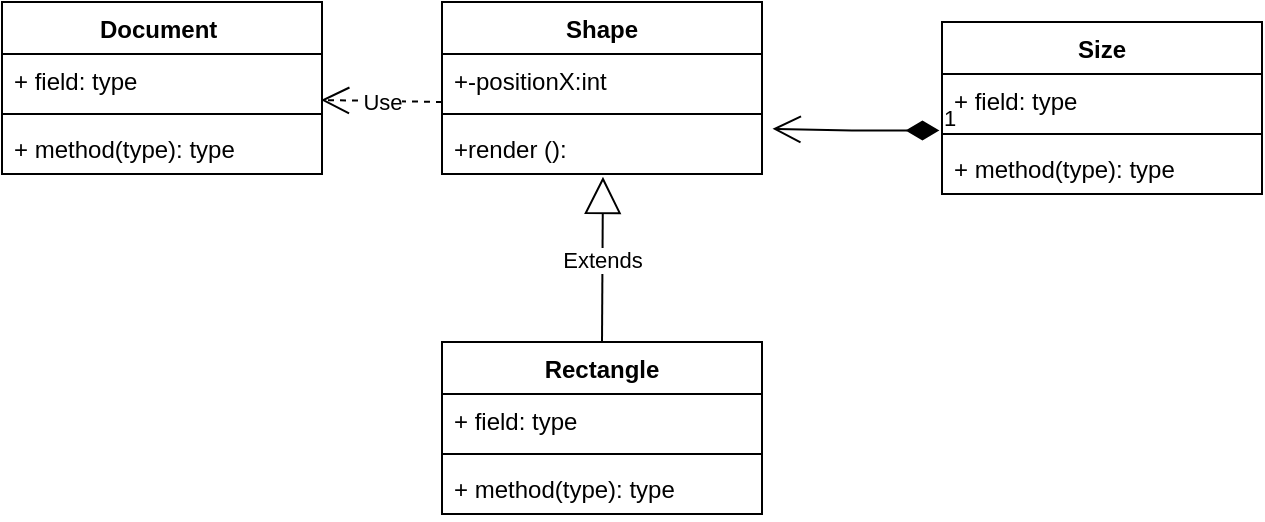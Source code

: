 <mxfile version="17.1.3" type="github">
  <diagram id="2wa3U_db47bwOiESjdyA" name="Page-1">
    <mxGraphModel dx="1038" dy="539" grid="1" gridSize="10" guides="1" tooltips="1" connect="1" arrows="1" fold="1" page="1" pageScale="1" pageWidth="827" pageHeight="1169" math="0" shadow="0">
      <root>
        <mxCell id="0" />
        <mxCell id="1" parent="0" />
        <mxCell id="feIUfgHiRIxfS7xLwCta-7" value="Shape" style="swimlane;fontStyle=1;align=center;verticalAlign=top;childLayout=stackLayout;horizontal=1;startSize=26;horizontalStack=0;resizeParent=1;resizeParentMax=0;resizeLast=0;collapsible=1;marginBottom=0;" vertex="1" parent="1">
          <mxGeometry x="320" y="230" width="160" height="86" as="geometry" />
        </mxCell>
        <mxCell id="feIUfgHiRIxfS7xLwCta-8" value="+-positionX:int " style="text;strokeColor=none;fillColor=none;align=left;verticalAlign=top;spacingLeft=4;spacingRight=4;overflow=hidden;rotatable=0;points=[[0,0.5],[1,0.5]];portConstraint=eastwest;" vertex="1" parent="feIUfgHiRIxfS7xLwCta-7">
          <mxGeometry y="26" width="160" height="26" as="geometry" />
        </mxCell>
        <mxCell id="feIUfgHiRIxfS7xLwCta-9" value="" style="line;strokeWidth=1;fillColor=none;align=left;verticalAlign=middle;spacingTop=-1;spacingLeft=3;spacingRight=3;rotatable=0;labelPosition=right;points=[];portConstraint=eastwest;" vertex="1" parent="feIUfgHiRIxfS7xLwCta-7">
          <mxGeometry y="52" width="160" height="8" as="geometry" />
        </mxCell>
        <mxCell id="feIUfgHiRIxfS7xLwCta-10" value="+render ():" style="text;strokeColor=none;fillColor=none;align=left;verticalAlign=top;spacingLeft=4;spacingRight=4;overflow=hidden;rotatable=0;points=[[0,0.5],[1,0.5]];portConstraint=eastwest;" vertex="1" parent="feIUfgHiRIxfS7xLwCta-7">
          <mxGeometry y="60" width="160" height="26" as="geometry" />
        </mxCell>
        <mxCell id="feIUfgHiRIxfS7xLwCta-14" value="Extends" style="endArrow=block;endSize=16;endFill=0;html=1;rounded=0;entryX=0.503;entryY=1.054;entryDx=0;entryDy=0;entryPerimeter=0;" edge="1" parent="1" target="feIUfgHiRIxfS7xLwCta-10">
          <mxGeometry width="160" relative="1" as="geometry">
            <mxPoint x="400" y="400" as="sourcePoint" />
            <mxPoint x="490" y="280" as="targetPoint" />
          </mxGeometry>
        </mxCell>
        <mxCell id="feIUfgHiRIxfS7xLwCta-15" value="Rectangle" style="swimlane;fontStyle=1;align=center;verticalAlign=top;childLayout=stackLayout;horizontal=1;startSize=26;horizontalStack=0;resizeParent=1;resizeParentMax=0;resizeLast=0;collapsible=1;marginBottom=0;" vertex="1" parent="1">
          <mxGeometry x="320" y="400" width="160" height="86" as="geometry" />
        </mxCell>
        <mxCell id="feIUfgHiRIxfS7xLwCta-16" value="+ field: type" style="text;strokeColor=none;fillColor=none;align=left;verticalAlign=top;spacingLeft=4;spacingRight=4;overflow=hidden;rotatable=0;points=[[0,0.5],[1,0.5]];portConstraint=eastwest;" vertex="1" parent="feIUfgHiRIxfS7xLwCta-15">
          <mxGeometry y="26" width="160" height="26" as="geometry" />
        </mxCell>
        <mxCell id="feIUfgHiRIxfS7xLwCta-17" value="" style="line;strokeWidth=1;fillColor=none;align=left;verticalAlign=middle;spacingTop=-1;spacingLeft=3;spacingRight=3;rotatable=0;labelPosition=right;points=[];portConstraint=eastwest;" vertex="1" parent="feIUfgHiRIxfS7xLwCta-15">
          <mxGeometry y="52" width="160" height="8" as="geometry" />
        </mxCell>
        <mxCell id="feIUfgHiRIxfS7xLwCta-18" value="+ method(type): type" style="text;strokeColor=none;fillColor=none;align=left;verticalAlign=top;spacingLeft=4;spacingRight=4;overflow=hidden;rotatable=0;points=[[0,0.5],[1,0.5]];portConstraint=eastwest;" vertex="1" parent="feIUfgHiRIxfS7xLwCta-15">
          <mxGeometry y="60" width="160" height="26" as="geometry" />
        </mxCell>
        <mxCell id="feIUfgHiRIxfS7xLwCta-19" value="Size" style="swimlane;fontStyle=1;align=center;verticalAlign=top;childLayout=stackLayout;horizontal=1;startSize=26;horizontalStack=0;resizeParent=1;resizeParentMax=0;resizeLast=0;collapsible=1;marginBottom=0;" vertex="1" parent="1">
          <mxGeometry x="570" y="240" width="160" height="86" as="geometry" />
        </mxCell>
        <mxCell id="feIUfgHiRIxfS7xLwCta-20" value="+ field: type" style="text;strokeColor=none;fillColor=none;align=left;verticalAlign=top;spacingLeft=4;spacingRight=4;overflow=hidden;rotatable=0;points=[[0,0.5],[1,0.5]];portConstraint=eastwest;" vertex="1" parent="feIUfgHiRIxfS7xLwCta-19">
          <mxGeometry y="26" width="160" height="26" as="geometry" />
        </mxCell>
        <mxCell id="feIUfgHiRIxfS7xLwCta-21" value="" style="line;strokeWidth=1;fillColor=none;align=left;verticalAlign=middle;spacingTop=-1;spacingLeft=3;spacingRight=3;rotatable=0;labelPosition=right;points=[];portConstraint=eastwest;" vertex="1" parent="feIUfgHiRIxfS7xLwCta-19">
          <mxGeometry y="52" width="160" height="8" as="geometry" />
        </mxCell>
        <mxCell id="feIUfgHiRIxfS7xLwCta-22" value="+ method(type): type" style="text;strokeColor=none;fillColor=none;align=left;verticalAlign=top;spacingLeft=4;spacingRight=4;overflow=hidden;rotatable=0;points=[[0,0.5],[1,0.5]];portConstraint=eastwest;" vertex="1" parent="feIUfgHiRIxfS7xLwCta-19">
          <mxGeometry y="60" width="160" height="26" as="geometry" />
        </mxCell>
        <mxCell id="feIUfgHiRIxfS7xLwCta-23" value="1" style="endArrow=open;html=1;endSize=12;startArrow=diamondThin;startSize=14;startFill=1;edgeStyle=orthogonalEdgeStyle;align=left;verticalAlign=bottom;rounded=0;exitX=-0.008;exitY=1.085;exitDx=0;exitDy=0;exitPerimeter=0;entryX=1.033;entryY=0.131;entryDx=0;entryDy=0;entryPerimeter=0;" edge="1" parent="1" source="feIUfgHiRIxfS7xLwCta-20" target="feIUfgHiRIxfS7xLwCta-10">
          <mxGeometry x="-1" y="3" relative="1" as="geometry">
            <mxPoint x="560" y="380" as="sourcePoint" />
            <mxPoint x="720" y="380" as="targetPoint" />
          </mxGeometry>
        </mxCell>
        <mxCell id="feIUfgHiRIxfS7xLwCta-24" value="Document " style="swimlane;fontStyle=1;align=center;verticalAlign=top;childLayout=stackLayout;horizontal=1;startSize=26;horizontalStack=0;resizeParent=1;resizeParentMax=0;resizeLast=0;collapsible=1;marginBottom=0;" vertex="1" parent="1">
          <mxGeometry x="100" y="230" width="160" height="86" as="geometry" />
        </mxCell>
        <mxCell id="feIUfgHiRIxfS7xLwCta-25" value="+ field: type" style="text;strokeColor=none;fillColor=none;align=left;verticalAlign=top;spacingLeft=4;spacingRight=4;overflow=hidden;rotatable=0;points=[[0,0.5],[1,0.5]];portConstraint=eastwest;" vertex="1" parent="feIUfgHiRIxfS7xLwCta-24">
          <mxGeometry y="26" width="160" height="26" as="geometry" />
        </mxCell>
        <mxCell id="feIUfgHiRIxfS7xLwCta-26" value="" style="line;strokeWidth=1;fillColor=none;align=left;verticalAlign=middle;spacingTop=-1;spacingLeft=3;spacingRight=3;rotatable=0;labelPosition=right;points=[];portConstraint=eastwest;" vertex="1" parent="feIUfgHiRIxfS7xLwCta-24">
          <mxGeometry y="52" width="160" height="8" as="geometry" />
        </mxCell>
        <mxCell id="feIUfgHiRIxfS7xLwCta-27" value="+ method(type): type" style="text;strokeColor=none;fillColor=none;align=left;verticalAlign=top;spacingLeft=4;spacingRight=4;overflow=hidden;rotatable=0;points=[[0,0.5],[1,0.5]];portConstraint=eastwest;" vertex="1" parent="feIUfgHiRIxfS7xLwCta-24">
          <mxGeometry y="60" width="160" height="26" as="geometry" />
        </mxCell>
        <mxCell id="feIUfgHiRIxfS7xLwCta-28" value="Use" style="endArrow=open;endSize=12;dashed=1;html=1;rounded=0;entryX=0.997;entryY=0.885;entryDx=0;entryDy=0;entryPerimeter=0;" edge="1" parent="1" target="feIUfgHiRIxfS7xLwCta-25">
          <mxGeometry width="160" relative="1" as="geometry">
            <mxPoint x="320" y="280" as="sourcePoint" />
            <mxPoint x="490" y="280" as="targetPoint" />
          </mxGeometry>
        </mxCell>
      </root>
    </mxGraphModel>
  </diagram>
</mxfile>
